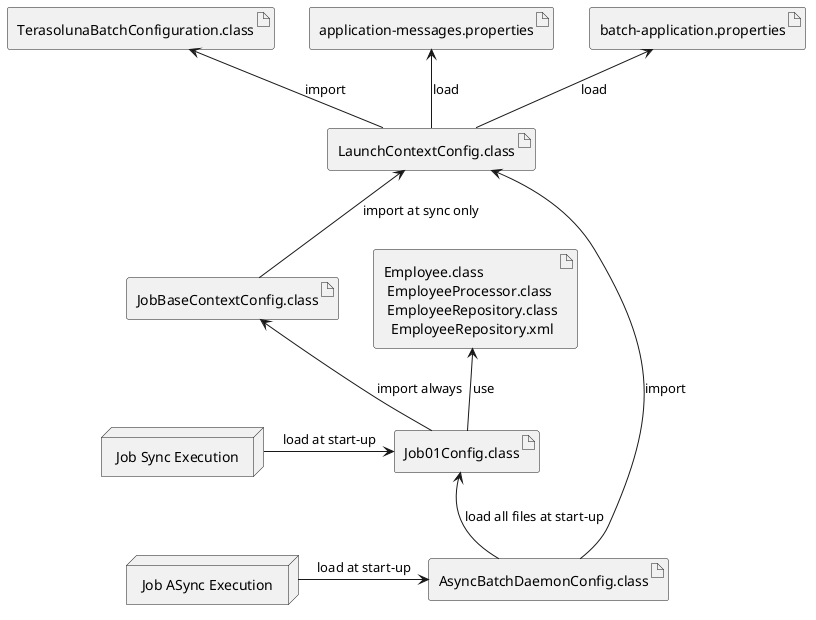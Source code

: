 @startuml


artifact "Employee.class\n EmployeeProcessor.class\n EmployeeRepository.class\n  EmployeeRepository.xml" as 1
artifact "batch-application.properties" as 2
artifact "application-messages.properties" as 3
artifact "Job01Config.class" as 4
artifact "AsyncBatchDaemonConfig.class" as 5
artifact "JobBaseContextConfig.class" as 6
artifact "LaunchContextConfig.class" as 7
artifact "TerasolunaBatchConfiguration.class" as 8

node "Job Sync Execution" as sync
node "Job ASync Execution" as async

4-up->6 : import always
6-up->7 : import at sync only
5-up->4 : load all files at start-up
5-up->7 : import
7-up->2 : load
7-up->3 : load
4-up->1 : use
7-up->8 : import

sync-right->4 : load at start-up
async-right->5 :load at start-up

'Set styles such as format and color of each figure
skinparam componentStyle uml2

skinparam Component {
  BorderColor black
  ArrowColor black
  ArrowFontSize 24
}

@enduml
